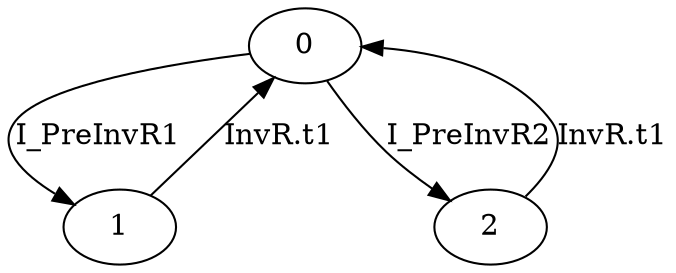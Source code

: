 digraph G {
  0 -> 1 [ label="I_PreInvR1" ];
  0 -> 2 [ label="I_PreInvR2" ];
  1 -> 0 [ label="InvR.t1" ];
  2 -> 0 [ label="InvR.t1" ];
}
